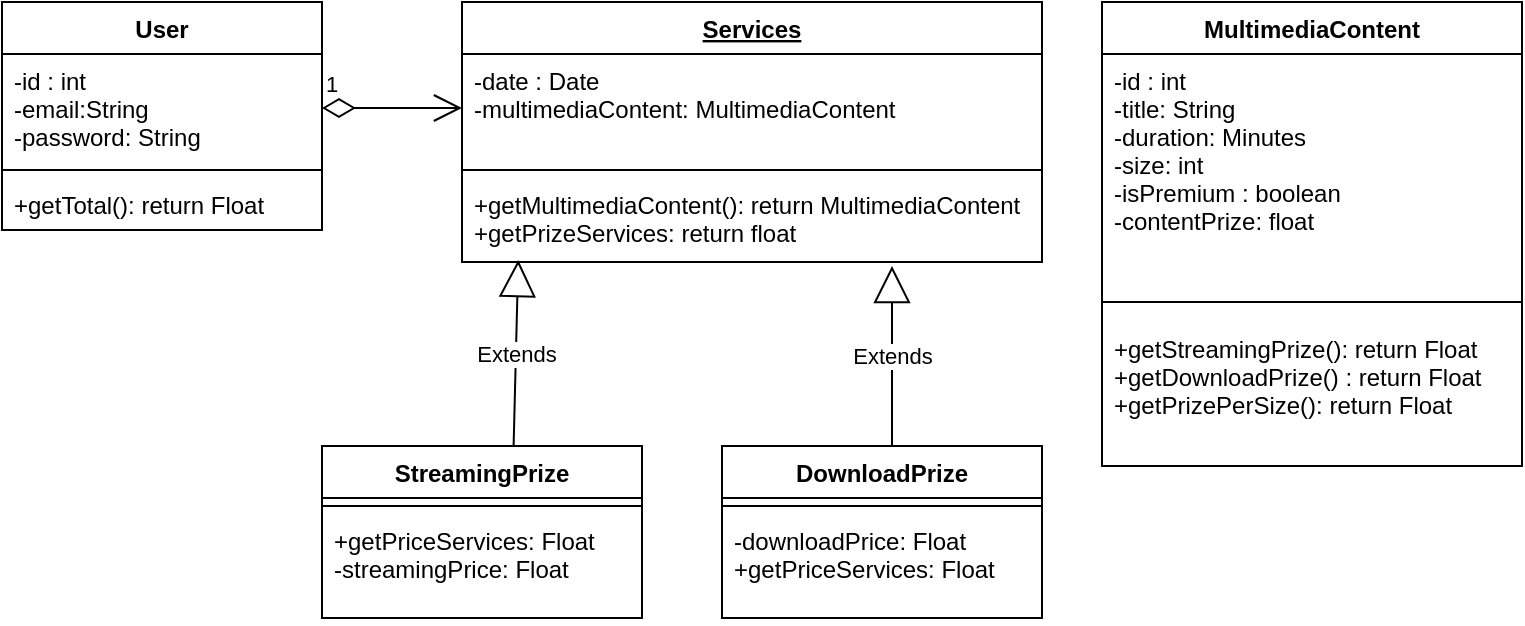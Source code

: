 <mxfile>
    <diagram id="-GP5rQbRoLf7UQsBb0W4" name="Page-1">
        <mxGraphModel dx="942" dy="660" grid="1" gridSize="10" guides="1" tooltips="1" connect="1" arrows="1" fold="1" page="1" pageScale="1" pageWidth="827" pageHeight="1169" math="0" shadow="0">
            <root>
                <mxCell id="0"/>
                <mxCell id="1" parent="0"/>
                <mxCell id="11" value="User" style="swimlane;fontStyle=1;align=center;verticalAlign=top;childLayout=stackLayout;horizontal=1;startSize=26;horizontalStack=0;resizeParent=1;resizeParentMax=0;resizeLast=0;collapsible=1;marginBottom=0;" parent="1" vertex="1">
                    <mxGeometry x="20" y="258" width="160" height="114" as="geometry">
                        <mxRectangle x="50" y="250" width="70" height="30" as="alternateBounds"/>
                    </mxGeometry>
                </mxCell>
                <mxCell id="12" value="-id : int&#10;-email:String&#10;-password: String &#10;" style="text;strokeColor=none;fillColor=none;align=left;verticalAlign=top;spacingLeft=4;spacingRight=4;overflow=hidden;rotatable=0;points=[[0,0.5],[1,0.5]];portConstraint=eastwest;" parent="11" vertex="1">
                    <mxGeometry y="26" width="160" height="54" as="geometry"/>
                </mxCell>
                <mxCell id="13" value="" style="line;strokeWidth=1;fillColor=none;align=left;verticalAlign=middle;spacingTop=-1;spacingLeft=3;spacingRight=3;rotatable=0;labelPosition=right;points=[];portConstraint=eastwest;strokeColor=inherit;" parent="11" vertex="1">
                    <mxGeometry y="80" width="160" height="8" as="geometry"/>
                </mxCell>
                <mxCell id="14" value="+getTotal(): return Float" style="text;strokeColor=none;fillColor=none;align=left;verticalAlign=top;spacingLeft=4;spacingRight=4;overflow=hidden;rotatable=0;points=[[0,0.5],[1,0.5]];portConstraint=eastwest;" parent="11" vertex="1">
                    <mxGeometry y="88" width="160" height="26" as="geometry"/>
                </mxCell>
                <mxCell id="15" value="Services" style="swimlane;fontStyle=5;align=center;verticalAlign=top;childLayout=stackLayout;horizontal=1;startSize=26;horizontalStack=0;resizeParent=1;resizeParentMax=0;resizeLast=0;collapsible=1;marginBottom=0;" parent="1" vertex="1">
                    <mxGeometry x="250" y="258" width="290" height="130" as="geometry"/>
                </mxCell>
                <mxCell id="72" value="1" style="endArrow=open;html=1;endSize=12;startArrow=diamondThin;startSize=14;startFill=0;edgeStyle=orthogonalEdgeStyle;align=left;verticalAlign=bottom;exitX=1;exitY=0.5;exitDx=0;exitDy=0;" parent="15" source="12" edge="1">
                    <mxGeometry x="-1" y="3" relative="1" as="geometry">
                        <mxPoint x="-50" y="52.58" as="sourcePoint"/>
                        <mxPoint y="53" as="targetPoint"/>
                        <Array as="points"/>
                    </mxGeometry>
                </mxCell>
                <mxCell id="16" value="-date : Date&#10;-multimediaContent: MultimediaContent " style="text;strokeColor=none;fillColor=none;align=left;verticalAlign=top;spacingLeft=4;spacingRight=4;overflow=hidden;rotatable=0;points=[[0,0.5],[1,0.5]];portConstraint=eastwest;" parent="15" vertex="1">
                    <mxGeometry y="26" width="290" height="54" as="geometry"/>
                </mxCell>
                <mxCell id="17" value="" style="line;strokeWidth=1;fillColor=none;align=left;verticalAlign=middle;spacingTop=-1;spacingLeft=3;spacingRight=3;rotatable=0;labelPosition=right;points=[];portConstraint=eastwest;strokeColor=inherit;" parent="15" vertex="1">
                    <mxGeometry y="80" width="290" height="8" as="geometry"/>
                </mxCell>
                <mxCell id="18" value="+getMultimediaContent(): return MultimediaContent&#10;+getPrizeServices: return float" style="text;strokeColor=none;fillColor=none;align=left;verticalAlign=top;spacingLeft=4;spacingRight=4;overflow=hidden;rotatable=0;points=[[0,0.5],[1,0.5]];portConstraint=eastwest;" parent="15" vertex="1">
                    <mxGeometry y="88" width="290" height="42" as="geometry"/>
                </mxCell>
                <mxCell id="19" value="MultimediaContent" style="swimlane;fontStyle=1;align=center;verticalAlign=top;childLayout=stackLayout;horizontal=1;startSize=26;horizontalStack=0;resizeParent=1;resizeParentMax=0;resizeLast=0;collapsible=1;marginBottom=0;" parent="1" vertex="1">
                    <mxGeometry x="570" y="258" width="210" height="232" as="geometry">
                        <mxRectangle x="50" y="250" width="70" height="30" as="alternateBounds"/>
                    </mxGeometry>
                </mxCell>
                <mxCell id="20" value="-id : int&#10;-title: String&#10;-duration: Minutes&#10;-size: int &#10;-isPremium : boolean &#10;-contentPrize: float&#10;&#10;" style="text;strokeColor=none;fillColor=none;align=left;verticalAlign=top;spacingLeft=4;spacingRight=4;overflow=hidden;rotatable=0;points=[[0,0.5],[1,0.5]];portConstraint=eastwest;" parent="19" vertex="1">
                    <mxGeometry y="26" width="210" height="114" as="geometry"/>
                </mxCell>
                <mxCell id="21" value="" style="line;strokeWidth=1;fillColor=none;align=left;verticalAlign=middle;spacingTop=-1;spacingLeft=3;spacingRight=3;rotatable=0;labelPosition=right;points=[];portConstraint=eastwest;strokeColor=inherit;" parent="19" vertex="1">
                    <mxGeometry y="140" width="210" height="20" as="geometry"/>
                </mxCell>
                <mxCell id="22" value="+getStreamingPrize(): return Float&#10;+getDownloadPrize() : return Float&#10;+getPrizePerSize(): return Float" style="text;strokeColor=none;fillColor=none;align=left;verticalAlign=top;spacingLeft=4;spacingRight=4;overflow=hidden;rotatable=0;points=[[0,0.5],[1,0.5]];portConstraint=eastwest;" parent="19" vertex="1">
                    <mxGeometry y="160" width="210" height="72" as="geometry"/>
                </mxCell>
                <mxCell id="46" value="Extends" style="endArrow=block;endSize=16;endFill=0;html=1;exitX=0.5;exitY=0;exitDx=0;exitDy=0;" parent="1" edge="1">
                    <mxGeometry width="160" relative="1" as="geometry">
                        <mxPoint x="465" y="480" as="sourcePoint"/>
                        <mxPoint x="465" y="390" as="targetPoint"/>
                    </mxGeometry>
                </mxCell>
                <mxCell id="47" value="Extends" style="endArrow=block;endSize=16;endFill=0;html=1;entryX=0.097;entryY=0.976;entryDx=0;entryDy=0;entryPerimeter=0;" parent="1" target="18" edge="1">
                    <mxGeometry width="160" relative="1" as="geometry">
                        <mxPoint x="275.799" y="480" as="sourcePoint"/>
                        <mxPoint x="270" y="390" as="targetPoint"/>
                        <Array as="points"/>
                    </mxGeometry>
                </mxCell>
                <mxCell id="81" value="StreamingPrize" style="swimlane;fontStyle=1;align=center;verticalAlign=top;childLayout=stackLayout;horizontal=1;startSize=26;horizontalStack=0;resizeParent=1;resizeParentMax=0;resizeLast=0;collapsible=1;marginBottom=0;" parent="1" vertex="1">
                    <mxGeometry x="180" y="480" width="160" height="86" as="geometry">
                        <mxRectangle x="50" y="250" width="70" height="30" as="alternateBounds"/>
                    </mxGeometry>
                </mxCell>
                <mxCell id="83" value="" style="line;strokeWidth=1;fillColor=none;align=left;verticalAlign=middle;spacingTop=-1;spacingLeft=3;spacingRight=3;rotatable=0;labelPosition=right;points=[];portConstraint=eastwest;strokeColor=inherit;" parent="81" vertex="1">
                    <mxGeometry y="26" width="160" height="8" as="geometry"/>
                </mxCell>
                <mxCell id="84" value="+getPriceServices: Float&#10;-streamingPrice: Float&#10;&#10;" style="text;strokeColor=none;fillColor=none;align=left;verticalAlign=top;spacingLeft=4;spacingRight=4;overflow=hidden;rotatable=0;points=[[0,0.5],[1,0.5]];portConstraint=eastwest;" parent="81" vertex="1">
                    <mxGeometry y="34" width="160" height="52" as="geometry"/>
                </mxCell>
                <mxCell id="85" value="DownloadPrize" style="swimlane;fontStyle=1;align=center;verticalAlign=top;childLayout=stackLayout;horizontal=1;startSize=26;horizontalStack=0;resizeParent=1;resizeParentMax=0;resizeLast=0;collapsible=1;marginBottom=0;" parent="1" vertex="1">
                    <mxGeometry x="380" y="480" width="160" height="86" as="geometry">
                        <mxRectangle x="50" y="250" width="70" height="30" as="alternateBounds"/>
                    </mxGeometry>
                </mxCell>
                <mxCell id="87" value="" style="line;strokeWidth=1;fillColor=none;align=left;verticalAlign=middle;spacingTop=-1;spacingLeft=3;spacingRight=3;rotatable=0;labelPosition=right;points=[];portConstraint=eastwest;strokeColor=inherit;" parent="85" vertex="1">
                    <mxGeometry y="26" width="160" height="8" as="geometry"/>
                </mxCell>
                <mxCell id="88" value="-downloadPrice: Float&#10;+getPriceServices: Float&#10;" style="text;strokeColor=none;fillColor=none;align=left;verticalAlign=top;spacingLeft=4;spacingRight=4;overflow=hidden;rotatable=0;points=[[0,0.5],[1,0.5]];portConstraint=eastwest;" parent="85" vertex="1">
                    <mxGeometry y="34" width="160" height="52" as="geometry"/>
                </mxCell>
            </root>
        </mxGraphModel>
    </diagram>
</mxfile>
